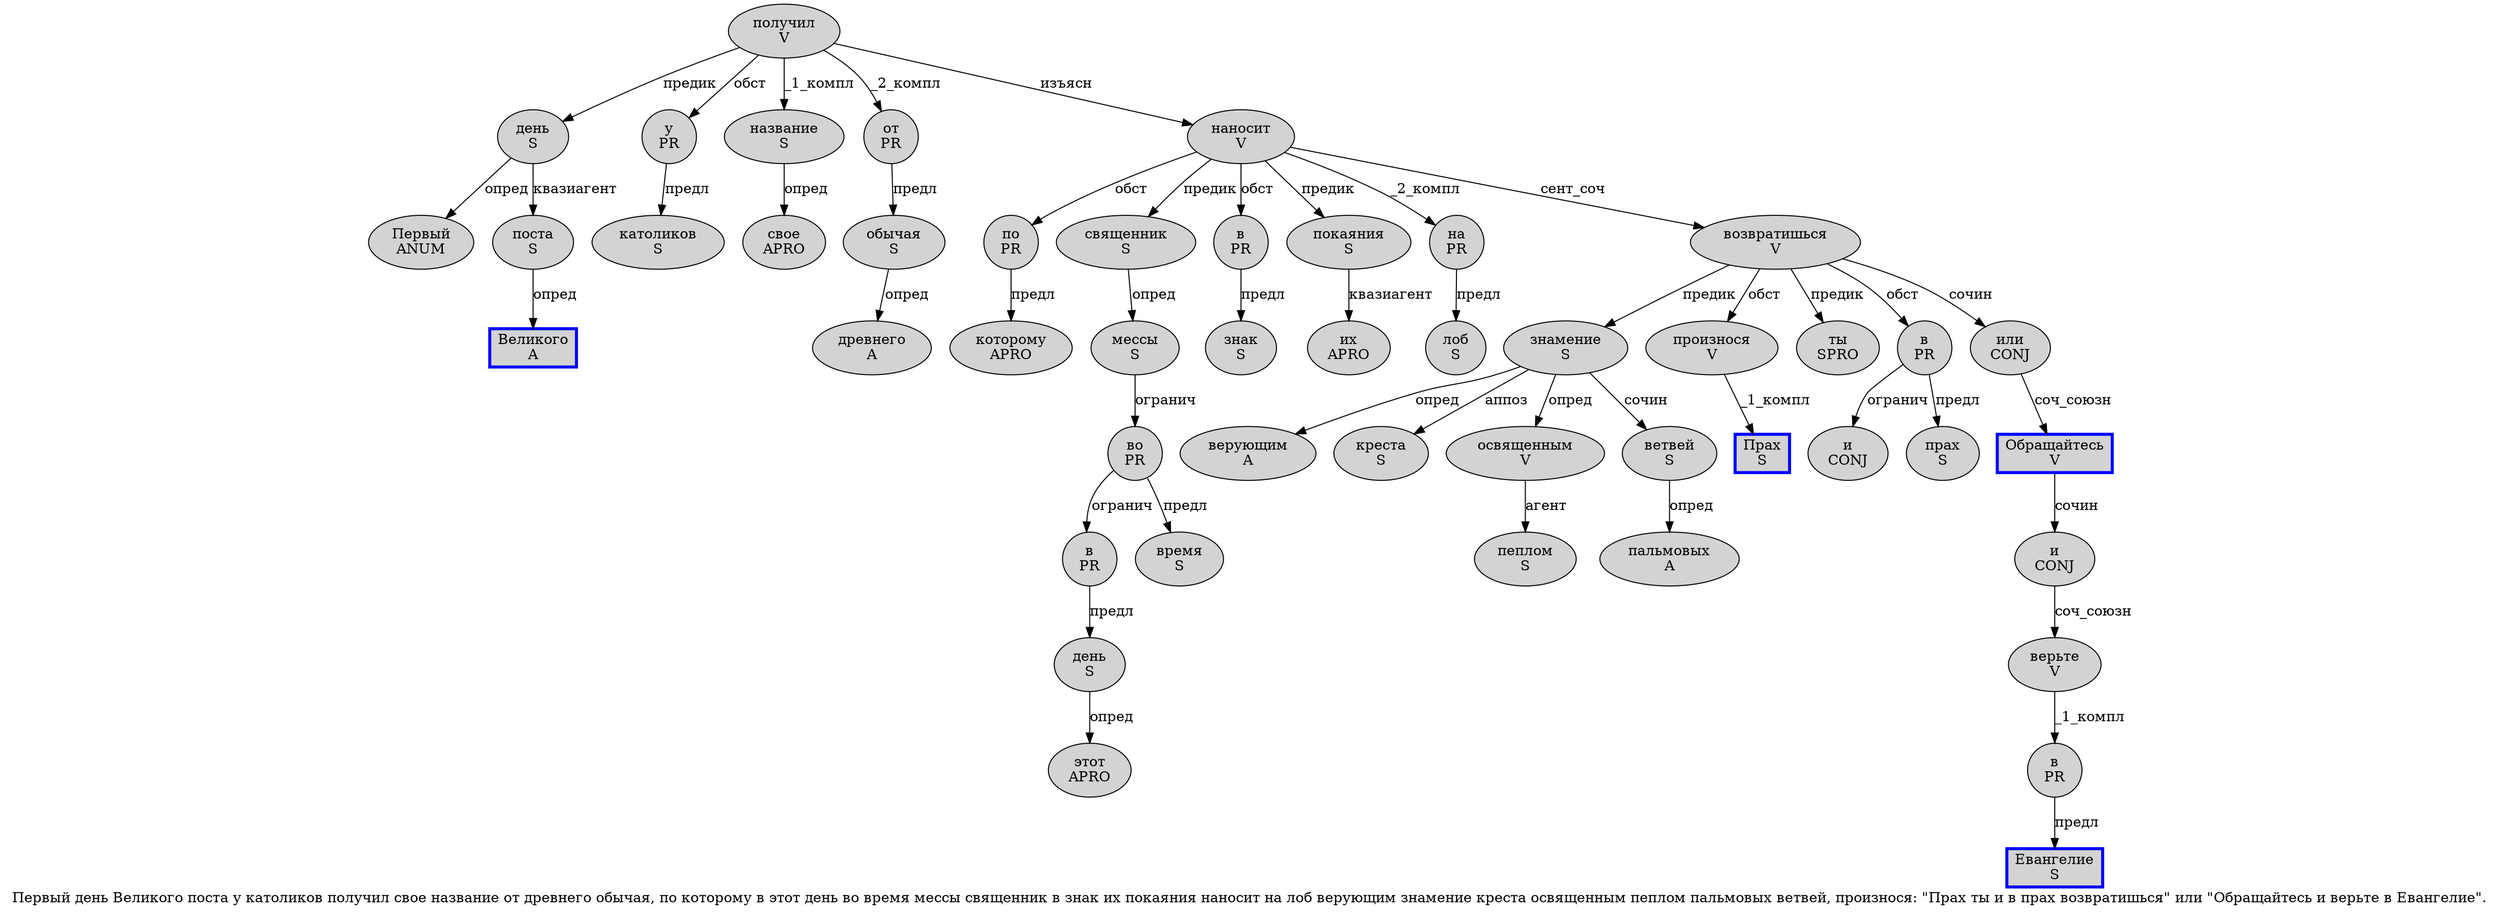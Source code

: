 digraph SENTENCE_172 {
	graph [label="Первый день Великого поста у католиков получил свое название от древнего обычая, по которому в этот день во время мессы священник в знак их покаяния наносит на лоб верующим знамение креста освященным пеплом пальмовых ветвей, произнося: \"Прах ты и в прах возвратишься\" или \"Обращайтесь и верьте в Евангелие\"."]
	node [style=filled]
		0 [label="Первый
ANUM" color="" fillcolor=lightgray penwidth=1 shape=ellipse]
		1 [label="день
S" color="" fillcolor=lightgray penwidth=1 shape=ellipse]
		2 [label="Великого
A" color=blue fillcolor=lightgray penwidth=3 shape=box]
		3 [label="поста
S" color="" fillcolor=lightgray penwidth=1 shape=ellipse]
		4 [label="у
PR" color="" fillcolor=lightgray penwidth=1 shape=ellipse]
		5 [label="католиков
S" color="" fillcolor=lightgray penwidth=1 shape=ellipse]
		6 [label="получил
V" color="" fillcolor=lightgray penwidth=1 shape=ellipse]
		7 [label="свое
APRO" color="" fillcolor=lightgray penwidth=1 shape=ellipse]
		8 [label="название
S" color="" fillcolor=lightgray penwidth=1 shape=ellipse]
		9 [label="от
PR" color="" fillcolor=lightgray penwidth=1 shape=ellipse]
		10 [label="древнего
A" color="" fillcolor=lightgray penwidth=1 shape=ellipse]
		11 [label="обычая
S" color="" fillcolor=lightgray penwidth=1 shape=ellipse]
		13 [label="по
PR" color="" fillcolor=lightgray penwidth=1 shape=ellipse]
		14 [label="которому
APRO" color="" fillcolor=lightgray penwidth=1 shape=ellipse]
		15 [label="в
PR" color="" fillcolor=lightgray penwidth=1 shape=ellipse]
		16 [label="этот
APRO" color="" fillcolor=lightgray penwidth=1 shape=ellipse]
		17 [label="день
S" color="" fillcolor=lightgray penwidth=1 shape=ellipse]
		18 [label="во
PR" color="" fillcolor=lightgray penwidth=1 shape=ellipse]
		19 [label="время
S" color="" fillcolor=lightgray penwidth=1 shape=ellipse]
		20 [label="мессы
S" color="" fillcolor=lightgray penwidth=1 shape=ellipse]
		21 [label="священник
S" color="" fillcolor=lightgray penwidth=1 shape=ellipse]
		22 [label="в
PR" color="" fillcolor=lightgray penwidth=1 shape=ellipse]
		23 [label="знак
S" color="" fillcolor=lightgray penwidth=1 shape=ellipse]
		24 [label="их
APRO" color="" fillcolor=lightgray penwidth=1 shape=ellipse]
		25 [label="покаяния
S" color="" fillcolor=lightgray penwidth=1 shape=ellipse]
		26 [label="наносит
V" color="" fillcolor=lightgray penwidth=1 shape=ellipse]
		27 [label="на
PR" color="" fillcolor=lightgray penwidth=1 shape=ellipse]
		28 [label="лоб
S" color="" fillcolor=lightgray penwidth=1 shape=ellipse]
		29 [label="верующим
A" color="" fillcolor=lightgray penwidth=1 shape=ellipse]
		30 [label="знамение
S" color="" fillcolor=lightgray penwidth=1 shape=ellipse]
		31 [label="креста
S" color="" fillcolor=lightgray penwidth=1 shape=ellipse]
		32 [label="освященным
V" color="" fillcolor=lightgray penwidth=1 shape=ellipse]
		33 [label="пеплом
S" color="" fillcolor=lightgray penwidth=1 shape=ellipse]
		34 [label="пальмовых
A" color="" fillcolor=lightgray penwidth=1 shape=ellipse]
		35 [label="ветвей
S" color="" fillcolor=lightgray penwidth=1 shape=ellipse]
		37 [label="произнося
V" color="" fillcolor=lightgray penwidth=1 shape=ellipse]
		40 [label="Прах
S" color=blue fillcolor=lightgray penwidth=3 shape=box]
		41 [label="ты
SPRO" color="" fillcolor=lightgray penwidth=1 shape=ellipse]
		42 [label="и
CONJ" color="" fillcolor=lightgray penwidth=1 shape=ellipse]
		43 [label="в
PR" color="" fillcolor=lightgray penwidth=1 shape=ellipse]
		44 [label="прах
S" color="" fillcolor=lightgray penwidth=1 shape=ellipse]
		45 [label="возвратишься
V" color="" fillcolor=lightgray penwidth=1 shape=ellipse]
		47 [label="или
CONJ" color="" fillcolor=lightgray penwidth=1 shape=ellipse]
		49 [label="Обращайтесь
V" color=blue fillcolor=lightgray penwidth=3 shape=box]
		50 [label="и
CONJ" color="" fillcolor=lightgray penwidth=1 shape=ellipse]
		51 [label="верьте
V" color="" fillcolor=lightgray penwidth=1 shape=ellipse]
		52 [label="в
PR" color="" fillcolor=lightgray penwidth=1 shape=ellipse]
		53 [label="Евангелие
S" color=blue fillcolor=lightgray penwidth=3 shape=box]
			9 -> 11 [label="предл"]
			50 -> 51 [label="соч_союзн"]
			1 -> 0 [label="опред"]
			1 -> 3 [label="квазиагент"]
			45 -> 30 [label="предик"]
			45 -> 37 [label="обст"]
			45 -> 41 [label="предик"]
			45 -> 43 [label="обст"]
			45 -> 47 [label="сочин"]
			3 -> 2 [label="опред"]
			47 -> 49 [label="соч_союзн"]
			18 -> 15 [label="огранич"]
			18 -> 19 [label="предл"]
			35 -> 34 [label="опред"]
			15 -> 17 [label="предл"]
			30 -> 29 [label="опред"]
			30 -> 31 [label="аппоз"]
			30 -> 32 [label="опред"]
			30 -> 35 [label="сочин"]
			8 -> 7 [label="опред"]
			37 -> 40 [label="_1_компл"]
			13 -> 14 [label="предл"]
			20 -> 18 [label="огранич"]
			22 -> 23 [label="предл"]
			11 -> 10 [label="опред"]
			6 -> 1 [label="предик"]
			6 -> 4 [label="обст"]
			6 -> 8 [label="_1_компл"]
			6 -> 9 [label="_2_компл"]
			6 -> 26 [label="изъясн"]
			43 -> 42 [label="огранич"]
			43 -> 44 [label="предл"]
			21 -> 20 [label="опред"]
			26 -> 13 [label="обст"]
			26 -> 21 [label="предик"]
			26 -> 22 [label="обст"]
			26 -> 25 [label="предик"]
			26 -> 27 [label="_2_компл"]
			26 -> 45 [label="сент_соч"]
			52 -> 53 [label="предл"]
			4 -> 5 [label="предл"]
			25 -> 24 [label="квазиагент"]
			27 -> 28 [label="предл"]
			32 -> 33 [label="агент"]
			51 -> 52 [label="_1_компл"]
			17 -> 16 [label="опред"]
			49 -> 50 [label="сочин"]
}